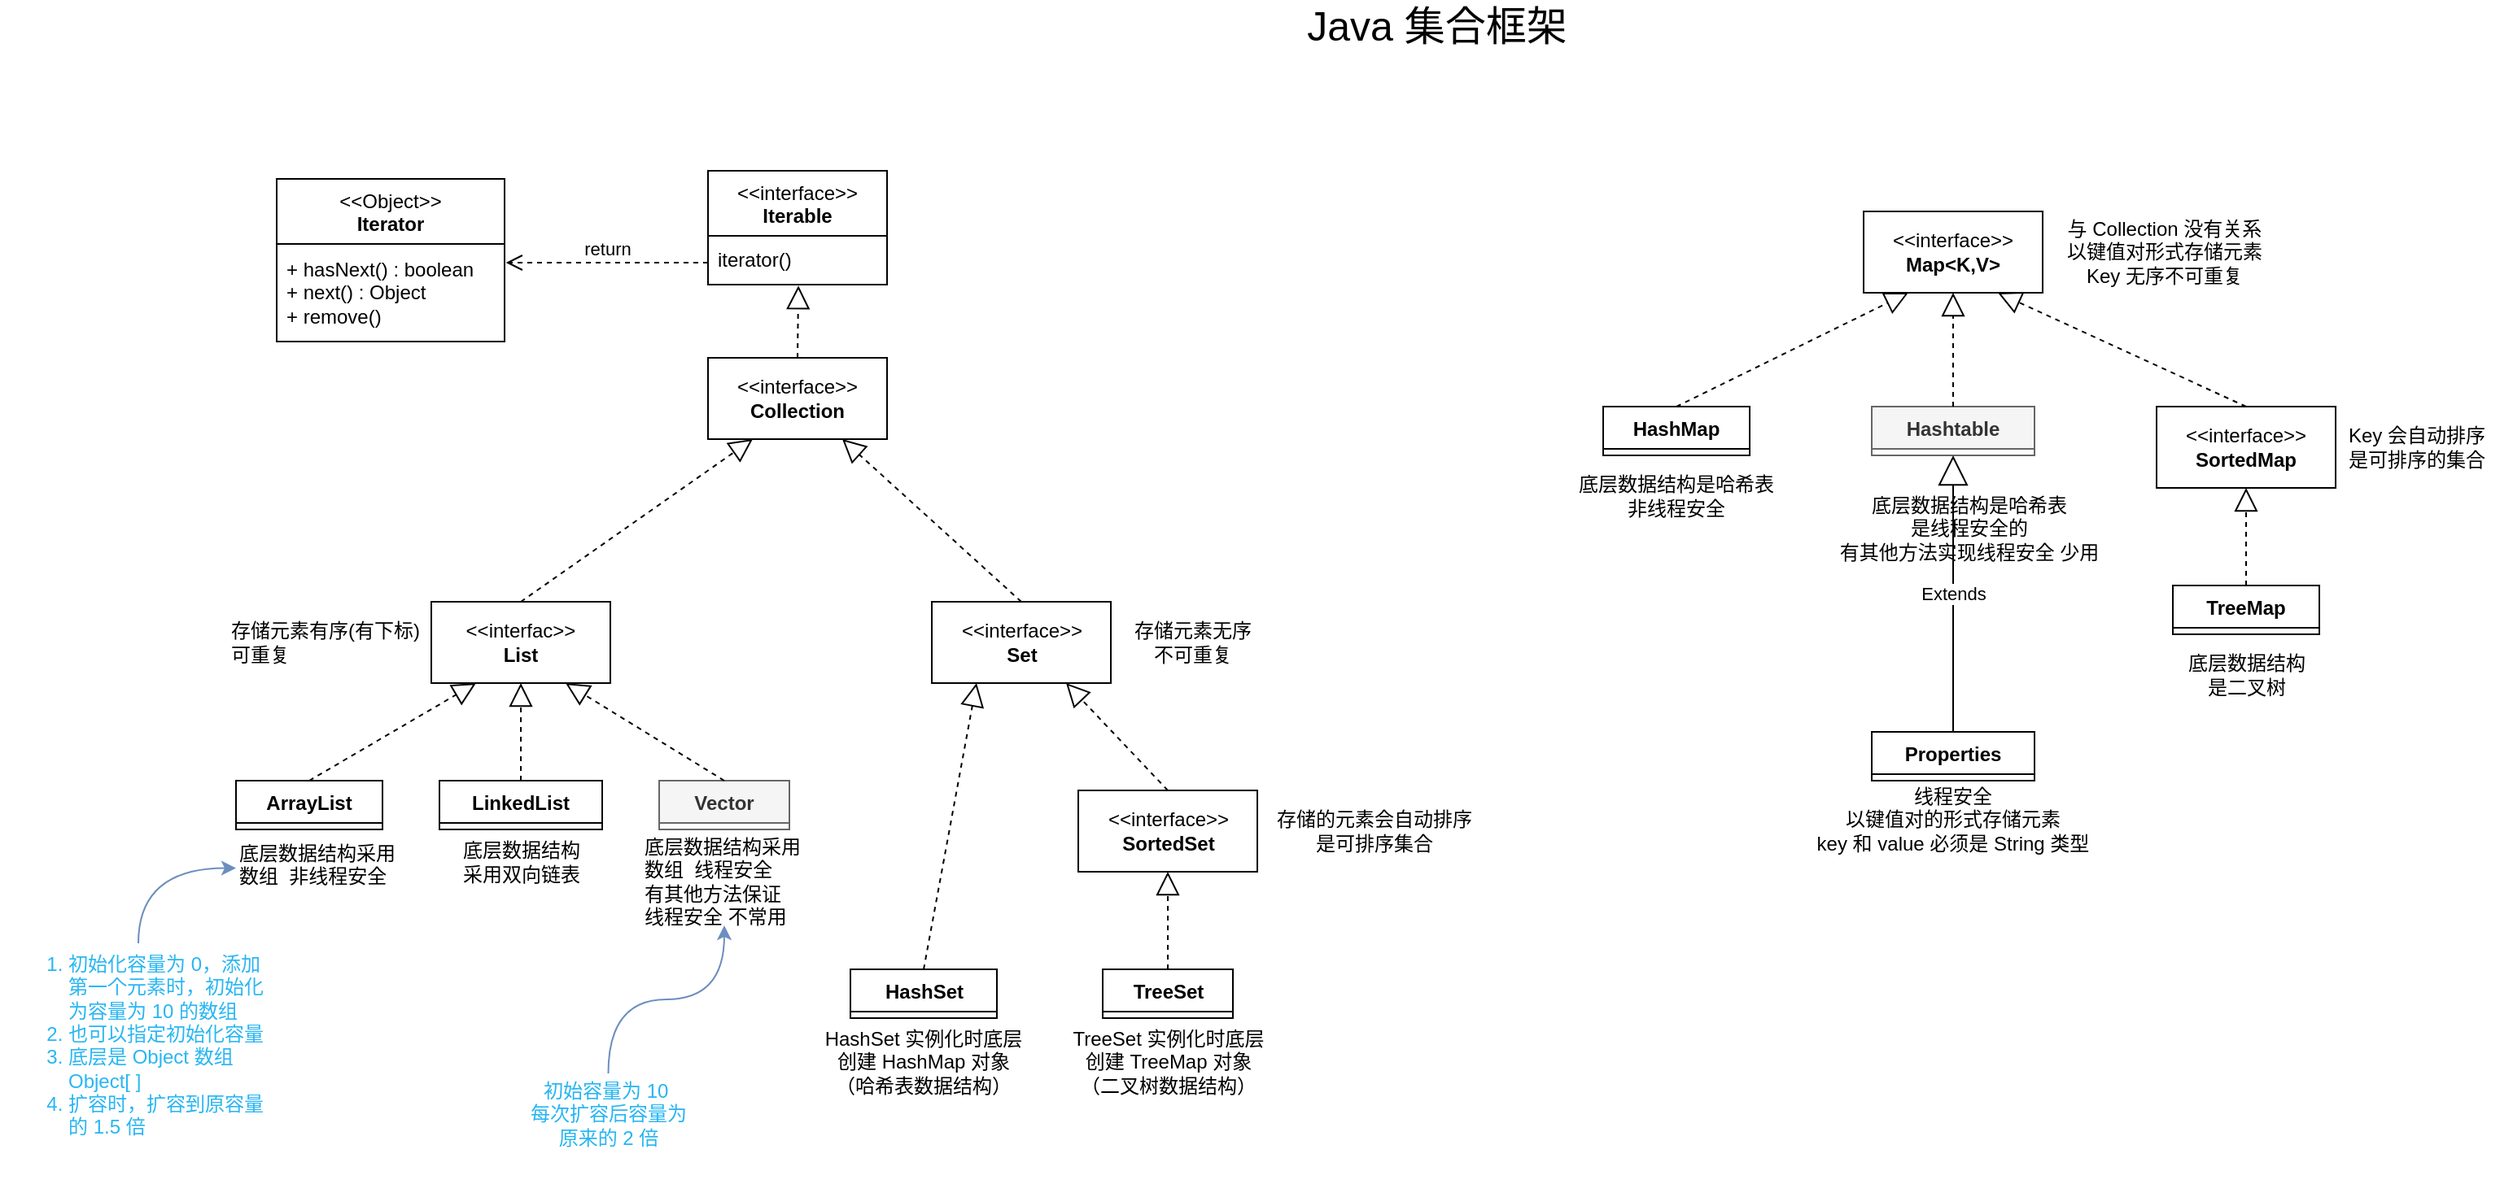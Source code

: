 <mxfile version="21.1.7" type="github">
  <diagram name="第 1 页" id="qJ-X1qhtcwTxbgNXG1Gi">
    <mxGraphModel dx="732" dy="691" grid="1" gridSize="10" guides="1" tooltips="1" connect="1" arrows="1" fold="1" page="1" pageScale="1" pageWidth="1800" pageHeight="1000" math="1" shadow="0">
      <root>
        <mxCell id="0" />
        <mxCell id="1" parent="0" />
        <mxCell id="NKLDn5L9JN7en2WeP7ce-2" value="&amp;lt;&amp;lt;interface&amp;gt;&amp;gt;&lt;br&gt;&lt;b&gt;Collection&lt;br&gt;&lt;/b&gt;" style="html=1;whiteSpace=wrap;" parent="1" vertex="1">
          <mxGeometry x="485" y="370" width="110" height="50" as="geometry" />
        </mxCell>
        <mxCell id="NKLDn5L9JN7en2WeP7ce-3" value="" style="endArrow=block;dashed=1;endFill=0;endSize=12;html=1;rounded=0;exitX=0.5;exitY=0;exitDx=0;exitDy=0;entryX=0.505;entryY=1.02;entryDx=0;entryDy=0;entryPerimeter=0;" parent="1" source="NKLDn5L9JN7en2WeP7ce-2" target="E5FZJGZwCVPtuIH_qCDA-19" edge="1">
          <mxGeometry width="160" relative="1" as="geometry">
            <mxPoint x="575" y="380" as="sourcePoint" />
            <mxPoint x="540" y="330" as="targetPoint" />
          </mxGeometry>
        </mxCell>
        <mxCell id="NKLDn5L9JN7en2WeP7ce-4" value="&amp;lt;&amp;lt;interfac&amp;gt;&amp;gt;&lt;br&gt;&lt;b&gt;List&lt;/b&gt;" style="html=1;whiteSpace=wrap;" parent="1" vertex="1">
          <mxGeometry x="315" y="520" width="110" height="50" as="geometry" />
        </mxCell>
        <mxCell id="NKLDn5L9JN7en2WeP7ce-5" value="" style="endArrow=block;dashed=1;endFill=0;endSize=12;html=1;rounded=0;entryX=0.25;entryY=1;entryDx=0;entryDy=0;exitX=0.5;exitY=0;exitDx=0;exitDy=0;" parent="1" source="NKLDn5L9JN7en2WeP7ce-4" target="NKLDn5L9JN7en2WeP7ce-2" edge="1">
          <mxGeometry width="160" relative="1" as="geometry">
            <mxPoint x="575" y="590" as="sourcePoint" />
            <mxPoint x="735" y="590" as="targetPoint" />
            <Array as="points" />
          </mxGeometry>
        </mxCell>
        <mxCell id="NKLDn5L9JN7en2WeP7ce-6" value="&amp;lt;&amp;lt;interface&amp;gt;&amp;gt;&lt;br&gt;&lt;b&gt;Set&lt;br&gt;&lt;/b&gt;" style="html=1;whiteSpace=wrap;" parent="1" vertex="1">
          <mxGeometry x="622.5" y="520" width="110" height="50" as="geometry" />
        </mxCell>
        <mxCell id="NKLDn5L9JN7en2WeP7ce-7" value="" style="endArrow=block;dashed=1;endFill=0;endSize=12;html=1;rounded=0;entryX=0.75;entryY=1;entryDx=0;entryDy=0;exitX=0.5;exitY=0;exitDx=0;exitDy=0;" parent="1" source="NKLDn5L9JN7en2WeP7ce-6" target="NKLDn5L9JN7en2WeP7ce-2" edge="1">
          <mxGeometry width="160" relative="1" as="geometry">
            <mxPoint x="685" y="490" as="sourcePoint" />
            <mxPoint x="715" y="430" as="targetPoint" />
            <Array as="points" />
          </mxGeometry>
        </mxCell>
        <mxCell id="NKLDn5L9JN7en2WeP7ce-8" value="ArrayList" style="swimlane;fontStyle=1;align=center;verticalAlign=top;childLayout=stackLayout;horizontal=1;startSize=26;horizontalStack=0;resizeParent=1;resizeParentMax=0;resizeLast=0;collapsible=1;marginBottom=0;whiteSpace=wrap;html=1;" parent="1" vertex="1" collapsed="1">
          <mxGeometry x="195" y="630" width="90" height="30" as="geometry">
            <mxRectangle x="440" y="750" width="160" height="86" as="alternateBounds" />
          </mxGeometry>
        </mxCell>
        <mxCell id="NKLDn5L9JN7en2WeP7ce-9" value="+ field: type" style="text;strokeColor=none;fillColor=none;align=left;verticalAlign=top;spacingLeft=4;spacingRight=4;overflow=hidden;rotatable=0;points=[[0,0.5],[1,0.5]];portConstraint=eastwest;whiteSpace=wrap;html=1;" parent="NKLDn5L9JN7en2WeP7ce-8" vertex="1">
          <mxGeometry y="26" width="160" height="26" as="geometry" />
        </mxCell>
        <mxCell id="NKLDn5L9JN7en2WeP7ce-10" value="" style="line;strokeWidth=1;fillColor=none;align=left;verticalAlign=middle;spacingTop=-1;spacingLeft=3;spacingRight=3;rotatable=0;labelPosition=right;points=[];portConstraint=eastwest;strokeColor=inherit;" parent="NKLDn5L9JN7en2WeP7ce-8" vertex="1">
          <mxGeometry y="52" width="160" height="8" as="geometry" />
        </mxCell>
        <mxCell id="NKLDn5L9JN7en2WeP7ce-11" value="+ method(type): type" style="text;strokeColor=none;fillColor=none;align=left;verticalAlign=top;spacingLeft=4;spacingRight=4;overflow=hidden;rotatable=0;points=[[0,0.5],[1,0.5]];portConstraint=eastwest;whiteSpace=wrap;html=1;" parent="NKLDn5L9JN7en2WeP7ce-8" vertex="1">
          <mxGeometry y="60" width="160" height="26" as="geometry" />
        </mxCell>
        <mxCell id="NKLDn5L9JN7en2WeP7ce-12" value="" style="endArrow=block;dashed=1;endFill=0;endSize=12;html=1;rounded=0;exitX=0.5;exitY=0;exitDx=0;exitDy=0;entryX=0.25;entryY=1;entryDx=0;entryDy=0;" parent="1" source="NKLDn5L9JN7en2WeP7ce-8" target="NKLDn5L9JN7en2WeP7ce-4" edge="1">
          <mxGeometry width="160" relative="1" as="geometry">
            <mxPoint x="555" y="470" as="sourcePoint" />
            <mxPoint x="715" y="470" as="targetPoint" />
          </mxGeometry>
        </mxCell>
        <mxCell id="NKLDn5L9JN7en2WeP7ce-13" value="LinkedList" style="swimlane;fontStyle=1;align=center;verticalAlign=top;childLayout=stackLayout;horizontal=1;startSize=26;horizontalStack=0;resizeParent=1;resizeParentMax=0;resizeLast=0;collapsible=1;marginBottom=0;whiteSpace=wrap;html=1;" parent="1" vertex="1" collapsed="1">
          <mxGeometry x="320" y="630" width="100" height="30" as="geometry">
            <mxRectangle x="615" y="750" width="160" height="86" as="alternateBounds" />
          </mxGeometry>
        </mxCell>
        <mxCell id="NKLDn5L9JN7en2WeP7ce-14" value="+ field: type" style="text;strokeColor=none;fillColor=none;align=left;verticalAlign=top;spacingLeft=4;spacingRight=4;overflow=hidden;rotatable=0;points=[[0,0.5],[1,0.5]];portConstraint=eastwest;whiteSpace=wrap;html=1;" parent="NKLDn5L9JN7en2WeP7ce-13" vertex="1">
          <mxGeometry y="26" width="160" height="26" as="geometry" />
        </mxCell>
        <mxCell id="NKLDn5L9JN7en2WeP7ce-15" value="" style="line;strokeWidth=1;fillColor=none;align=left;verticalAlign=middle;spacingTop=-1;spacingLeft=3;spacingRight=3;rotatable=0;labelPosition=right;points=[];portConstraint=eastwest;strokeColor=inherit;" parent="NKLDn5L9JN7en2WeP7ce-13" vertex="1">
          <mxGeometry y="52" width="160" height="8" as="geometry" />
        </mxCell>
        <mxCell id="NKLDn5L9JN7en2WeP7ce-16" value="+ method(type): type" style="text;strokeColor=none;fillColor=none;align=left;verticalAlign=top;spacingLeft=4;spacingRight=4;overflow=hidden;rotatable=0;points=[[0,0.5],[1,0.5]];portConstraint=eastwest;whiteSpace=wrap;html=1;" parent="NKLDn5L9JN7en2WeP7ce-13" vertex="1">
          <mxGeometry y="60" width="160" height="26" as="geometry" />
        </mxCell>
        <mxCell id="NKLDn5L9JN7en2WeP7ce-17" value="" style="endArrow=block;dashed=1;endFill=0;endSize=12;html=1;rounded=0;exitX=0.5;exitY=0;exitDx=0;exitDy=0;entryX=0.5;entryY=1;entryDx=0;entryDy=0;" parent="1" source="NKLDn5L9JN7en2WeP7ce-13" target="NKLDn5L9JN7en2WeP7ce-4" edge="1">
          <mxGeometry width="160" relative="1" as="geometry">
            <mxPoint x="575" y="570" as="sourcePoint" />
            <mxPoint x="395" y="570" as="targetPoint" />
          </mxGeometry>
        </mxCell>
        <mxCell id="NKLDn5L9JN7en2WeP7ce-18" value="HashSet" style="swimlane;fontStyle=1;align=center;verticalAlign=top;childLayout=stackLayout;horizontal=1;startSize=26;horizontalStack=0;resizeParent=1;resizeParentMax=0;resizeLast=0;collapsible=1;marginBottom=0;whiteSpace=wrap;html=1;" parent="1" vertex="1" collapsed="1">
          <mxGeometry x="572.5" y="746" width="90" height="30" as="geometry">
            <mxRectangle x="1030" y="750" width="160" height="86" as="alternateBounds" />
          </mxGeometry>
        </mxCell>
        <mxCell id="NKLDn5L9JN7en2WeP7ce-19" value="+ field: type" style="text;strokeColor=none;fillColor=none;align=left;verticalAlign=top;spacingLeft=4;spacingRight=4;overflow=hidden;rotatable=0;points=[[0,0.5],[1,0.5]];portConstraint=eastwest;whiteSpace=wrap;html=1;" parent="NKLDn5L9JN7en2WeP7ce-18" vertex="1">
          <mxGeometry y="26" width="160" height="26" as="geometry" />
        </mxCell>
        <mxCell id="NKLDn5L9JN7en2WeP7ce-20" value="" style="line;strokeWidth=1;fillColor=none;align=left;verticalAlign=middle;spacingTop=-1;spacingLeft=3;spacingRight=3;rotatable=0;labelPosition=right;points=[];portConstraint=eastwest;strokeColor=inherit;" parent="NKLDn5L9JN7en2WeP7ce-18" vertex="1">
          <mxGeometry y="52" width="160" height="8" as="geometry" />
        </mxCell>
        <mxCell id="NKLDn5L9JN7en2WeP7ce-21" value="+ method(type): type" style="text;strokeColor=none;fillColor=none;align=left;verticalAlign=top;spacingLeft=4;spacingRight=4;overflow=hidden;rotatable=0;points=[[0,0.5],[1,0.5]];portConstraint=eastwest;whiteSpace=wrap;html=1;" parent="NKLDn5L9JN7en2WeP7ce-18" vertex="1">
          <mxGeometry y="60" width="160" height="26" as="geometry" />
        </mxCell>
        <mxCell id="NKLDn5L9JN7en2WeP7ce-22" value="" style="endArrow=block;dashed=1;endFill=0;endSize=12;html=1;rounded=0;exitX=0.5;exitY=0;exitDx=0;exitDy=0;entryX=0.25;entryY=1;entryDx=0;entryDy=0;" parent="1" source="NKLDn5L9JN7en2WeP7ce-18" target="NKLDn5L9JN7en2WeP7ce-6" edge="1">
          <mxGeometry width="160" relative="1" as="geometry">
            <mxPoint x="502.5" y="570" as="sourcePoint" />
            <mxPoint x="662.5" y="570" as="targetPoint" />
          </mxGeometry>
        </mxCell>
        <mxCell id="NKLDn5L9JN7en2WeP7ce-23" value="TreeSet" style="swimlane;fontStyle=1;align=center;verticalAlign=top;childLayout=stackLayout;horizontal=1;startSize=26;horizontalStack=0;resizeParent=1;resizeParentMax=0;resizeLast=0;collapsible=1;marginBottom=0;whiteSpace=wrap;html=1;" parent="1" vertex="1" collapsed="1">
          <mxGeometry x="727.5" y="746" width="80" height="30" as="geometry">
            <mxRectangle x="1205" y="860" width="160" height="86" as="alternateBounds" />
          </mxGeometry>
        </mxCell>
        <mxCell id="NKLDn5L9JN7en2WeP7ce-24" value="+ field: type" style="text;strokeColor=none;fillColor=none;align=left;verticalAlign=top;spacingLeft=4;spacingRight=4;overflow=hidden;rotatable=0;points=[[0,0.5],[1,0.5]];portConstraint=eastwest;whiteSpace=wrap;html=1;" parent="NKLDn5L9JN7en2WeP7ce-23" vertex="1">
          <mxGeometry y="26" width="160" height="26" as="geometry" />
        </mxCell>
        <mxCell id="NKLDn5L9JN7en2WeP7ce-25" value="" style="line;strokeWidth=1;fillColor=none;align=left;verticalAlign=middle;spacingTop=-1;spacingLeft=3;spacingRight=3;rotatable=0;labelPosition=right;points=[];portConstraint=eastwest;strokeColor=inherit;" parent="NKLDn5L9JN7en2WeP7ce-23" vertex="1">
          <mxGeometry y="52" width="160" height="8" as="geometry" />
        </mxCell>
        <mxCell id="NKLDn5L9JN7en2WeP7ce-26" value="+ method(type): type" style="text;strokeColor=none;fillColor=none;align=left;verticalAlign=top;spacingLeft=4;spacingRight=4;overflow=hidden;rotatable=0;points=[[0,0.5],[1,0.5]];portConstraint=eastwest;whiteSpace=wrap;html=1;" parent="NKLDn5L9JN7en2WeP7ce-23" vertex="1">
          <mxGeometry y="60" width="160" height="26" as="geometry" />
        </mxCell>
        <mxCell id="NKLDn5L9JN7en2WeP7ce-27" value="" style="endArrow=block;dashed=1;endFill=0;endSize=12;html=1;rounded=0;exitX=0.5;exitY=0;exitDx=0;exitDy=0;entryX=0.5;entryY=1;entryDx=0;entryDy=0;" parent="1" source="NKLDn5L9JN7en2WeP7ce-23" target="NKLDn5L9JN7en2WeP7ce-28" edge="1">
          <mxGeometry width="160" relative="1" as="geometry">
            <mxPoint x="532.5" y="736" as="sourcePoint" />
            <mxPoint x="842.5" y="766" as="targetPoint" />
          </mxGeometry>
        </mxCell>
        <mxCell id="NKLDn5L9JN7en2WeP7ce-28" value="&amp;lt;&amp;lt;interface&amp;gt;&amp;gt;&lt;br&gt;&lt;b&gt;SortedSet&lt;/b&gt;" style="html=1;whiteSpace=wrap;" parent="1" vertex="1">
          <mxGeometry x="712.5" y="636" width="110" height="50" as="geometry" />
        </mxCell>
        <mxCell id="NKLDn5L9JN7en2WeP7ce-29" value="" style="endArrow=block;dashed=1;endFill=0;endSize=12;html=1;rounded=0;entryX=0.75;entryY=1;entryDx=0;entryDy=0;exitX=0.5;exitY=0;exitDx=0;exitDy=0;" parent="1" source="NKLDn5L9JN7en2WeP7ce-28" target="NKLDn5L9JN7en2WeP7ce-6" edge="1">
          <mxGeometry width="160" relative="1" as="geometry">
            <mxPoint x="472.5" y="590" as="sourcePoint" />
            <mxPoint x="632.5" y="590" as="targetPoint" />
          </mxGeometry>
        </mxCell>
        <mxCell id="NKLDn5L9JN7en2WeP7ce-30" value="&amp;lt;&amp;lt;interface&amp;gt;&amp;gt;&lt;br&gt;&lt;b&gt;Map&amp;lt;K,V&amp;gt;&lt;/b&gt;" style="html=1;whiteSpace=wrap;" parent="1" vertex="1">
          <mxGeometry x="1195" y="280" width="110" height="50" as="geometry" />
        </mxCell>
        <mxCell id="NKLDn5L9JN7en2WeP7ce-31" value="HashMap" style="swimlane;fontStyle=1;align=center;verticalAlign=top;childLayout=stackLayout;horizontal=1;startSize=26;horizontalStack=0;resizeParent=1;resizeParentMax=0;resizeLast=0;collapsible=1;marginBottom=0;whiteSpace=wrap;html=1;" parent="1" vertex="1" collapsed="1">
          <mxGeometry x="1035" y="400" width="90" height="30" as="geometry">
            <mxRectangle x="1550" y="520" width="160" height="86" as="alternateBounds" />
          </mxGeometry>
        </mxCell>
        <mxCell id="NKLDn5L9JN7en2WeP7ce-32" value="+ field: type" style="text;strokeColor=none;fillColor=none;align=left;verticalAlign=top;spacingLeft=4;spacingRight=4;overflow=hidden;rotatable=0;points=[[0,0.5],[1,0.5]];portConstraint=eastwest;whiteSpace=wrap;html=1;" parent="NKLDn5L9JN7en2WeP7ce-31" vertex="1">
          <mxGeometry y="26" width="160" height="26" as="geometry" />
        </mxCell>
        <mxCell id="NKLDn5L9JN7en2WeP7ce-33" value="" style="line;strokeWidth=1;fillColor=none;align=left;verticalAlign=middle;spacingTop=-1;spacingLeft=3;spacingRight=3;rotatable=0;labelPosition=right;points=[];portConstraint=eastwest;strokeColor=inherit;" parent="NKLDn5L9JN7en2WeP7ce-31" vertex="1">
          <mxGeometry y="52" width="160" height="8" as="geometry" />
        </mxCell>
        <mxCell id="NKLDn5L9JN7en2WeP7ce-34" value="+ method(type): type" style="text;strokeColor=none;fillColor=none;align=left;verticalAlign=top;spacingLeft=4;spacingRight=4;overflow=hidden;rotatable=0;points=[[0,0.5],[1,0.5]];portConstraint=eastwest;whiteSpace=wrap;html=1;" parent="NKLDn5L9JN7en2WeP7ce-31" vertex="1">
          <mxGeometry y="60" width="160" height="26" as="geometry" />
        </mxCell>
        <mxCell id="NKLDn5L9JN7en2WeP7ce-35" value="" style="endArrow=block;dashed=1;endFill=0;endSize=12;html=1;rounded=0;exitX=0.5;exitY=0;exitDx=0;exitDy=0;entryX=0.25;entryY=1;entryDx=0;entryDy=0;" parent="1" source="NKLDn5L9JN7en2WeP7ce-31" target="NKLDn5L9JN7en2WeP7ce-30" edge="1">
          <mxGeometry width="160" relative="1" as="geometry">
            <mxPoint x="1185" y="420" as="sourcePoint" />
            <mxPoint x="1240" y="330" as="targetPoint" />
          </mxGeometry>
        </mxCell>
        <mxCell id="NKLDn5L9JN7en2WeP7ce-36" value="TreeMap" style="swimlane;fontStyle=1;align=center;verticalAlign=top;childLayout=stackLayout;horizontal=1;startSize=26;horizontalStack=0;resizeParent=1;resizeParentMax=0;resizeLast=0;collapsible=1;marginBottom=0;whiteSpace=wrap;html=1;" parent="1" vertex="1" collapsed="1">
          <mxGeometry x="1385" y="510" width="90" height="30" as="geometry">
            <mxRectangle x="2095" y="670" width="160" height="86" as="alternateBounds" />
          </mxGeometry>
        </mxCell>
        <mxCell id="NKLDn5L9JN7en2WeP7ce-37" value="+ field: type" style="text;strokeColor=none;fillColor=none;align=left;verticalAlign=top;spacingLeft=4;spacingRight=4;overflow=hidden;rotatable=0;points=[[0,0.5],[1,0.5]];portConstraint=eastwest;whiteSpace=wrap;html=1;" parent="NKLDn5L9JN7en2WeP7ce-36" vertex="1">
          <mxGeometry y="26" width="160" height="26" as="geometry" />
        </mxCell>
        <mxCell id="NKLDn5L9JN7en2WeP7ce-38" value="" style="line;strokeWidth=1;fillColor=none;align=left;verticalAlign=middle;spacingTop=-1;spacingLeft=3;spacingRight=3;rotatable=0;labelPosition=right;points=[];portConstraint=eastwest;strokeColor=inherit;" parent="NKLDn5L9JN7en2WeP7ce-36" vertex="1">
          <mxGeometry y="52" width="160" height="8" as="geometry" />
        </mxCell>
        <mxCell id="NKLDn5L9JN7en2WeP7ce-39" value="+ method(type): type" style="text;strokeColor=none;fillColor=none;align=left;verticalAlign=top;spacingLeft=4;spacingRight=4;overflow=hidden;rotatable=0;points=[[0,0.5],[1,0.5]];portConstraint=eastwest;whiteSpace=wrap;html=1;" parent="NKLDn5L9JN7en2WeP7ce-36" vertex="1">
          <mxGeometry y="60" width="160" height="26" as="geometry" />
        </mxCell>
        <mxCell id="NKLDn5L9JN7en2WeP7ce-40" value="" style="endArrow=block;dashed=1;endFill=0;endSize=12;html=1;rounded=0;entryX=0.5;entryY=1;entryDx=0;entryDy=0;exitX=0.5;exitY=0;exitDx=0;exitDy=0;" parent="1" source="NKLDn5L9JN7en2WeP7ce-36" target="NKLDn5L9JN7en2WeP7ce-56" edge="1">
          <mxGeometry width="160" relative="1" as="geometry">
            <mxPoint x="1185" y="470" as="sourcePoint" />
            <mxPoint x="1345" y="470" as="targetPoint" />
          </mxGeometry>
        </mxCell>
        <mxCell id="NKLDn5L9JN7en2WeP7ce-41" value="Vector" style="swimlane;fontStyle=1;align=center;verticalAlign=top;childLayout=stackLayout;horizontal=1;startSize=26;horizontalStack=0;resizeParent=1;resizeParentMax=0;resizeLast=0;collapsible=1;marginBottom=0;whiteSpace=wrap;html=1;fillColor=#f5f5f5;fontColor=#333333;strokeColor=#666666;" parent="1" vertex="1" collapsed="1">
          <mxGeometry x="455" y="630" width="80" height="30" as="geometry">
            <mxRectangle x="790" y="750" width="160" height="86" as="alternateBounds" />
          </mxGeometry>
        </mxCell>
        <mxCell id="NKLDn5L9JN7en2WeP7ce-42" value="+ field: type" style="text;strokeColor=#666666;fillColor=#f5f5f5;align=left;verticalAlign=top;spacingLeft=4;spacingRight=4;overflow=hidden;rotatable=0;points=[[0,0.5],[1,0.5]];portConstraint=eastwest;whiteSpace=wrap;html=1;fontColor=#333333;" parent="NKLDn5L9JN7en2WeP7ce-41" vertex="1">
          <mxGeometry y="26" width="160" height="26" as="geometry" />
        </mxCell>
        <mxCell id="NKLDn5L9JN7en2WeP7ce-43" value="" style="line;strokeWidth=1;fillColor=#f5f5f5;align=left;verticalAlign=middle;spacingTop=-1;spacingLeft=3;spacingRight=3;rotatable=0;labelPosition=right;points=[];portConstraint=eastwest;strokeColor=#666666;fontColor=#333333;" parent="NKLDn5L9JN7en2WeP7ce-41" vertex="1">
          <mxGeometry y="52" width="160" height="8" as="geometry" />
        </mxCell>
        <mxCell id="NKLDn5L9JN7en2WeP7ce-44" value="+ method(type): type" style="text;strokeColor=#666666;fillColor=#f5f5f5;align=left;verticalAlign=top;spacingLeft=4;spacingRight=4;overflow=hidden;rotatable=0;points=[[0,0.5],[1,0.5]];portConstraint=eastwest;whiteSpace=wrap;html=1;fontColor=#333333;" parent="NKLDn5L9JN7en2WeP7ce-41" vertex="1">
          <mxGeometry y="60" width="160" height="26" as="geometry" />
        </mxCell>
        <mxCell id="NKLDn5L9JN7en2WeP7ce-45" value="" style="endArrow=block;dashed=1;endFill=0;endSize=12;html=1;rounded=0;entryX=0.75;entryY=1;entryDx=0;entryDy=0;exitX=0.5;exitY=0;exitDx=0;exitDy=0;" parent="1" source="NKLDn5L9JN7en2WeP7ce-41" target="NKLDn5L9JN7en2WeP7ce-4" edge="1">
          <mxGeometry width="160" relative="1" as="geometry">
            <mxPoint x="535" y="720" as="sourcePoint" />
            <mxPoint x="695" y="720" as="targetPoint" />
          </mxGeometry>
        </mxCell>
        <mxCell id="NKLDn5L9JN7en2WeP7ce-46" value="Hashtable" style="swimlane;fontStyle=1;align=center;verticalAlign=top;childLayout=stackLayout;horizontal=1;startSize=26;horizontalStack=0;resizeParent=1;resizeParentMax=0;resizeLast=0;collapsible=1;marginBottom=0;whiteSpace=wrap;html=1;fillColor=#f5f5f5;strokeColor=#666666;fontColor=#333333;" parent="1" vertex="1" collapsed="1">
          <mxGeometry x="1200" y="400" width="100" height="30" as="geometry">
            <mxRectangle x="1845" y="520" width="160" height="86" as="alternateBounds" />
          </mxGeometry>
        </mxCell>
        <mxCell id="NKLDn5L9JN7en2WeP7ce-47" value="+ field: type" style="text;strokeColor=#666666;fillColor=#f5f5f5;align=left;verticalAlign=top;spacingLeft=4;spacingRight=4;overflow=hidden;rotatable=0;points=[[0,0.5],[1,0.5]];portConstraint=eastwest;whiteSpace=wrap;html=1;fontColor=#333333;" parent="NKLDn5L9JN7en2WeP7ce-46" vertex="1">
          <mxGeometry y="26" width="160" height="26" as="geometry" />
        </mxCell>
        <mxCell id="NKLDn5L9JN7en2WeP7ce-48" value="" style="line;strokeWidth=1;fillColor=#f5f5f5;align=left;verticalAlign=middle;spacingTop=-1;spacingLeft=3;spacingRight=3;rotatable=0;labelPosition=right;points=[];portConstraint=eastwest;strokeColor=#666666;fontColor=#333333;" parent="NKLDn5L9JN7en2WeP7ce-46" vertex="1">
          <mxGeometry y="52" width="160" height="8" as="geometry" />
        </mxCell>
        <mxCell id="NKLDn5L9JN7en2WeP7ce-49" value="+ method(type): type" style="text;strokeColor=#666666;fillColor=#f5f5f5;align=left;verticalAlign=top;spacingLeft=4;spacingRight=4;overflow=hidden;rotatable=0;points=[[0,0.5],[1,0.5]];portConstraint=eastwest;whiteSpace=wrap;html=1;fontColor=#333333;" parent="NKLDn5L9JN7en2WeP7ce-46" vertex="1">
          <mxGeometry y="60" width="160" height="26" as="geometry" />
        </mxCell>
        <mxCell id="NKLDn5L9JN7en2WeP7ce-50" value="" style="endArrow=block;dashed=1;endFill=0;endSize=12;html=1;rounded=0;entryX=0.5;entryY=1;entryDx=0;entryDy=0;exitX=0.5;exitY=0;exitDx=0;exitDy=0;" parent="1" source="NKLDn5L9JN7en2WeP7ce-46" target="NKLDn5L9JN7en2WeP7ce-30" edge="1">
          <mxGeometry width="160" relative="1" as="geometry">
            <mxPoint x="1135" y="430" as="sourcePoint" />
            <mxPoint x="1295" y="430" as="targetPoint" />
          </mxGeometry>
        </mxCell>
        <mxCell id="NKLDn5L9JN7en2WeP7ce-51" value="Properties" style="swimlane;fontStyle=1;align=center;verticalAlign=top;childLayout=stackLayout;horizontal=1;startSize=26;horizontalStack=0;resizeParent=1;resizeParentMax=0;resizeLast=0;collapsible=1;marginBottom=0;whiteSpace=wrap;html=1;" parent="1" vertex="1" collapsed="1">
          <mxGeometry x="1200" y="600" width="100" height="30" as="geometry">
            <mxRectangle x="1845" y="670" width="160" height="86" as="alternateBounds" />
          </mxGeometry>
        </mxCell>
        <mxCell id="NKLDn5L9JN7en2WeP7ce-52" value="+ field: type" style="text;strokeColor=none;fillColor=none;align=left;verticalAlign=top;spacingLeft=4;spacingRight=4;overflow=hidden;rotatable=0;points=[[0,0.5],[1,0.5]];portConstraint=eastwest;whiteSpace=wrap;html=1;" parent="NKLDn5L9JN7en2WeP7ce-51" vertex="1">
          <mxGeometry y="26" width="160" height="26" as="geometry" />
        </mxCell>
        <mxCell id="NKLDn5L9JN7en2WeP7ce-53" value="" style="line;strokeWidth=1;fillColor=none;align=left;verticalAlign=middle;spacingTop=-1;spacingLeft=3;spacingRight=3;rotatable=0;labelPosition=right;points=[];portConstraint=eastwest;strokeColor=inherit;" parent="NKLDn5L9JN7en2WeP7ce-51" vertex="1">
          <mxGeometry y="52" width="160" height="8" as="geometry" />
        </mxCell>
        <mxCell id="NKLDn5L9JN7en2WeP7ce-54" value="+ method(type): type" style="text;strokeColor=none;fillColor=none;align=left;verticalAlign=top;spacingLeft=4;spacingRight=4;overflow=hidden;rotatable=0;points=[[0,0.5],[1,0.5]];portConstraint=eastwest;whiteSpace=wrap;html=1;" parent="NKLDn5L9JN7en2WeP7ce-51" vertex="1">
          <mxGeometry y="60" width="160" height="26" as="geometry" />
        </mxCell>
        <mxCell id="NKLDn5L9JN7en2WeP7ce-55" value="Extends" style="endArrow=block;endSize=16;endFill=0;html=1;rounded=0;exitX=0.5;exitY=0;exitDx=0;exitDy=0;entryX=0.5;entryY=1;entryDx=0;entryDy=0;" parent="1" source="NKLDn5L9JN7en2WeP7ce-51" target="NKLDn5L9JN7en2WeP7ce-46" edge="1">
          <mxGeometry width="160" relative="1" as="geometry">
            <mxPoint x="1405" y="430" as="sourcePoint" />
            <mxPoint x="1245" y="500" as="targetPoint" />
          </mxGeometry>
        </mxCell>
        <mxCell id="NKLDn5L9JN7en2WeP7ce-56" value="&amp;lt;&amp;lt;interface&amp;gt;&amp;gt;&lt;br&gt;&lt;b&gt;SortedMap&lt;/b&gt;" style="html=1;whiteSpace=wrap;" parent="1" vertex="1">
          <mxGeometry x="1375" y="400" width="110" height="50" as="geometry" />
        </mxCell>
        <mxCell id="NKLDn5L9JN7en2WeP7ce-57" value="" style="endArrow=block;dashed=1;endFill=0;endSize=12;html=1;rounded=0;entryX=0.75;entryY=1;entryDx=0;entryDy=0;exitX=0.5;exitY=0;exitDx=0;exitDy=0;" parent="1" source="NKLDn5L9JN7en2WeP7ce-56" target="NKLDn5L9JN7en2WeP7ce-30" edge="1">
          <mxGeometry width="160" relative="1" as="geometry">
            <mxPoint x="1205" y="460" as="sourcePoint" />
            <mxPoint x="1365" y="460" as="targetPoint" />
          </mxGeometry>
        </mxCell>
        <mxCell id="NKLDn5L9JN7en2WeP7ce-58" value="&lt;span style=&quot;background-color: initial;&quot;&gt;底层数据结构采用数组&amp;nbsp;&amp;nbsp;&lt;/span&gt;&lt;span style=&quot;background-color: initial;&quot;&gt;非线程安全&lt;br&gt;&lt;br&gt;&lt;br&gt;&lt;br&gt;&lt;/span&gt;" style="text;html=1;strokeColor=none;fillColor=none;align=left;verticalAlign=middle;whiteSpace=wrap;rounded=0;" parent="1" vertex="1">
          <mxGeometry x="195" y="665" width="100" height="75" as="geometry" />
        </mxCell>
        <mxCell id="NKLDn5L9JN7en2WeP7ce-59" value="底层数据结构采用双向链表" style="text;html=1;strokeColor=none;fillColor=none;align=center;verticalAlign=middle;whiteSpace=wrap;rounded=0;" parent="1" vertex="1">
          <mxGeometry x="327.5" y="665" width="85" height="30" as="geometry" />
        </mxCell>
        <mxCell id="NKLDn5L9JN7en2WeP7ce-60" value="&lt;div style=&quot;text-align: left;&quot;&gt;&lt;span style=&quot;background-color: initial;&quot;&gt;底层数据结构采用数组&amp;nbsp; 线程安全&lt;/span&gt;&lt;/div&gt;&lt;div style=&quot;text-align: left;&quot;&gt;&lt;span style=&quot;background-color: initial;&quot;&gt;有其他方法保证&lt;/span&gt;&lt;/div&gt;&lt;div style=&quot;text-align: left;&quot;&gt;&lt;span style=&quot;background-color: initial;&quot;&gt;线程安全 不常用&lt;/span&gt;&lt;/div&gt;" style="text;html=1;strokeColor=none;fillColor=none;align=center;verticalAlign=middle;whiteSpace=wrap;rounded=0;" parent="1" vertex="1">
          <mxGeometry x="445" y="665" width="100" height="54" as="geometry" />
        </mxCell>
        <mxCell id="NKLDn5L9JN7en2WeP7ce-61" value="存储元素有序(有下标)可重复&amp;nbsp;" style="text;html=1;strokeColor=none;fillColor=none;align=left;verticalAlign=middle;whiteSpace=wrap;rounded=0;" parent="1" vertex="1">
          <mxGeometry x="190" y="520" width="125" height="50" as="geometry" />
        </mxCell>
        <mxCell id="NKLDn5L9JN7en2WeP7ce-62" value="存储元素无序不可重复" style="text;html=1;strokeColor=none;fillColor=none;align=center;verticalAlign=middle;whiteSpace=wrap;rounded=0;" parent="1" vertex="1">
          <mxGeometry x="742.5" y="530" width="80" height="30" as="geometry" />
        </mxCell>
        <mxCell id="NKLDn5L9JN7en2WeP7ce-63" value="HashSet 实例化时底层创建 HashMap 对象&lt;br&gt;（哈希表数据结构）" style="text;html=1;strokeColor=none;fillColor=none;align=center;verticalAlign=middle;whiteSpace=wrap;rounded=0;" parent="1" vertex="1">
          <mxGeometry x="555" y="776" width="125" height="54" as="geometry" />
        </mxCell>
        <mxCell id="NKLDn5L9JN7en2WeP7ce-64" value="TreeSet 实例化时底层创建 TreeMap 对象&lt;br&gt;（二叉树数据结构）" style="text;html=1;strokeColor=none;fillColor=none;align=center;verticalAlign=middle;whiteSpace=wrap;rounded=0;" parent="1" vertex="1">
          <mxGeometry x="702.5" y="772" width="130" height="62" as="geometry" />
        </mxCell>
        <mxCell id="NKLDn5L9JN7en2WeP7ce-65" value="&lt;font style=&quot;font-size: 25px;&quot;&gt;Java 集合框架&lt;/font&gt;" style="text;html=1;strokeColor=none;fillColor=none;align=center;verticalAlign=middle;whiteSpace=wrap;rounded=0;" parent="1" vertex="1">
          <mxGeometry x="832.5" y="150" width="200" height="30" as="geometry" />
        </mxCell>
        <mxCell id="NKLDn5L9JN7en2WeP7ce-66" value="存储的元素会自动排序&lt;br&gt;是可排序集合" style="text;html=1;strokeColor=none;fillColor=none;align=center;verticalAlign=middle;whiteSpace=wrap;rounded=0;" parent="1" vertex="1">
          <mxGeometry x="832.5" y="639" width="122.5" height="44" as="geometry" />
        </mxCell>
        <mxCell id="NKLDn5L9JN7en2WeP7ce-67" value="与 Collection 没有关系&lt;br&gt;以键值对形式存储元素&lt;br&gt;Key 无序不可重复" style="text;html=1;strokeColor=none;fillColor=none;align=center;verticalAlign=middle;whiteSpace=wrap;rounded=0;" parent="1" vertex="1">
          <mxGeometry x="1305" y="285" width="150" height="40" as="geometry" />
        </mxCell>
        <mxCell id="NKLDn5L9JN7en2WeP7ce-68" value="底层数据结构是哈希表&lt;br&gt;非线程安全" style="text;html=1;strokeColor=none;fillColor=none;align=center;verticalAlign=middle;whiteSpace=wrap;rounded=0;" parent="1" vertex="1">
          <mxGeometry x="1015" y="440" width="130" height="30" as="geometry" />
        </mxCell>
        <mxCell id="NKLDn5L9JN7en2WeP7ce-69" value="底层数据结构是哈希表&lt;br&gt;是线程安全的&lt;br&gt;有其他方法实现线程安全 少用" style="text;html=1;strokeColor=none;fillColor=none;align=center;verticalAlign=middle;whiteSpace=wrap;rounded=0;" parent="1" vertex="1">
          <mxGeometry x="1175" y="460" width="170" height="30" as="geometry" />
        </mxCell>
        <mxCell id="NKLDn5L9JN7en2WeP7ce-70" value="Key 会自动排序&lt;br&gt;是可排序的集合" style="text;html=1;strokeColor=none;fillColor=none;align=center;verticalAlign=middle;whiteSpace=wrap;rounded=0;" parent="1" vertex="1">
          <mxGeometry x="1485" y="410" width="100" height="30" as="geometry" />
        </mxCell>
        <mxCell id="NKLDn5L9JN7en2WeP7ce-71" value="底层数据结构是二叉树" style="text;html=1;strokeColor=none;fillColor=none;align=center;verticalAlign=middle;whiteSpace=wrap;rounded=0;" parent="1" vertex="1">
          <mxGeometry x="1387.5" y="550" width="85" height="30" as="geometry" />
        </mxCell>
        <mxCell id="NKLDn5L9JN7en2WeP7ce-72" value="线程安全&lt;br&gt;以键值对的形式存储元素&lt;br&gt;key 和 value 必须是 String 类型" style="text;html=1;strokeColor=none;fillColor=none;align=center;verticalAlign=middle;whiteSpace=wrap;rounded=0;" parent="1" vertex="1">
          <mxGeometry x="1161.25" y="622" width="177.5" height="64" as="geometry" />
        </mxCell>
        <mxCell id="E5FZJGZwCVPtuIH_qCDA-18" value="&amp;lt;&amp;lt;interface&amp;gt;&amp;gt;&lt;br style=&quot;border-color: var(--border-color);&quot;&gt;&lt;b style=&quot;border-color: var(--border-color);&quot;&gt;Iterable&lt;/b&gt;" style="swimlane;fontStyle=0;align=center;verticalAlign=top;childLayout=stackLayout;horizontal=1;startSize=40;horizontalStack=0;resizeParent=1;resizeParentMax=0;resizeLast=0;collapsible=0;marginBottom=0;html=1;whiteSpace=wrap;" vertex="1" parent="1">
          <mxGeometry x="485" y="255" width="110" height="70" as="geometry" />
        </mxCell>
        <mxCell id="E5FZJGZwCVPtuIH_qCDA-19" value="iterator()" style="text;html=1;strokeColor=none;fillColor=none;align=left;verticalAlign=middle;spacingLeft=4;spacingRight=4;overflow=hidden;rotatable=0;points=[[0,0.5],[1,0.5]];portConstraint=eastwest;whiteSpace=wrap;" vertex="1" parent="E5FZJGZwCVPtuIH_qCDA-18">
          <mxGeometry y="40" width="110" height="30" as="geometry" />
        </mxCell>
        <mxCell id="E5FZJGZwCVPtuIH_qCDA-22" value="return" style="html=1;verticalAlign=bottom;endArrow=open;dashed=1;endSize=8;edgeStyle=elbowEdgeStyle;elbow=vertical;curved=0;rounded=0;entryX=1.006;entryY=0.191;entryDx=0;entryDy=0;entryPerimeter=0;" edge="1" parent="1" source="E5FZJGZwCVPtuIH_qCDA-19" target="E5FZJGZwCVPtuIH_qCDA-25">
          <mxGeometry relative="1" as="geometry">
            <mxPoint x="425" y="304.86" as="sourcePoint" />
            <mxPoint x="310" y="320" as="targetPoint" />
          </mxGeometry>
        </mxCell>
        <mxCell id="E5FZJGZwCVPtuIH_qCDA-24" value="&amp;lt;&amp;lt;Object&amp;gt;&amp;gt;&lt;br&gt;&lt;b&gt;Iterator&lt;/b&gt;" style="swimlane;fontStyle=0;align=center;verticalAlign=top;childLayout=stackLayout;horizontal=1;startSize=40;horizontalStack=0;resizeParent=1;resizeParentMax=0;resizeLast=0;collapsible=0;marginBottom=0;html=1;whiteSpace=wrap;" vertex="1" parent="1">
          <mxGeometry x="220" y="260" width="140" height="100" as="geometry" />
        </mxCell>
        <mxCell id="E5FZJGZwCVPtuIH_qCDA-25" value="+ hasNext() : boolean&lt;br&gt;+ next() : Object&lt;br&gt;+ remove()" style="text;html=1;strokeColor=none;fillColor=none;align=left;verticalAlign=middle;spacingLeft=4;spacingRight=4;overflow=hidden;rotatable=0;points=[[0,0.5],[1,0.5]];portConstraint=eastwest;whiteSpace=wrap;" vertex="1" parent="E5FZJGZwCVPtuIH_qCDA-24">
          <mxGeometry y="40" width="140" height="60" as="geometry" />
        </mxCell>
        <mxCell id="E5FZJGZwCVPtuIH_qCDA-29" style="edgeStyle=orthogonalEdgeStyle;orthogonalLoop=1;jettySize=auto;html=1;exitX=0.5;exitY=0;exitDx=0;exitDy=0;entryX=0;entryY=0.25;entryDx=0;entryDy=0;fontColor=#29b6f2;curved=1;fillColor=#dae8fc;strokeColor=#6c8ebf;" edge="1" parent="1" source="E5FZJGZwCVPtuIH_qCDA-26" target="NKLDn5L9JN7en2WeP7ce-58">
          <mxGeometry relative="1" as="geometry" />
        </mxCell>
        <mxCell id="E5FZJGZwCVPtuIH_qCDA-26" value="&lt;ol&gt;&lt;li&gt;初始化容量为 0，添加第一个元素时，初始化为容量为 10 的数组&lt;/li&gt;&lt;li&gt;也可以指定初始化容量&lt;/li&gt;&lt;li&gt;&lt;span style=&quot;&quot;&gt;底层是 Object 数组 Object[ ]&lt;/span&gt;&lt;/li&gt;&lt;li&gt;&lt;span style=&quot;&quot;&gt;扩容时，扩容到原容量的 1.5 倍&lt;/span&gt;&lt;/li&gt;&lt;/ol&gt;&lt;div&gt;&lt;br&gt;&lt;/div&gt;" style="text;html=1;align=left;verticalAlign=middle;whiteSpace=wrap;rounded=1;fontColor=#29b6f2;" vertex="1" parent="1">
          <mxGeometry x="50" y="730" width="170" height="140" as="geometry" />
        </mxCell>
        <mxCell id="E5FZJGZwCVPtuIH_qCDA-34" style="edgeStyle=orthogonalEdgeStyle;orthogonalLoop=1;jettySize=auto;html=1;entryX=0.5;entryY=1;entryDx=0;entryDy=0;curved=1;fillColor=#dae8fc;strokeColor=#6c8ebf;" edge="1" parent="1" source="E5FZJGZwCVPtuIH_qCDA-33" target="NKLDn5L9JN7en2WeP7ce-60">
          <mxGeometry relative="1" as="geometry" />
        </mxCell>
        <mxCell id="E5FZJGZwCVPtuIH_qCDA-33" value="初始容量为 10&amp;nbsp;&lt;br&gt;每次扩容后容量为原来的 2 倍" style="text;html=1;strokeColor=none;fillColor=none;align=center;verticalAlign=middle;whiteSpace=wrap;rounded=0;fontColor=#26b5f2;labelBackgroundColor=none;" vertex="1" parent="1">
          <mxGeometry x="370" y="810" width="107.5" height="50" as="geometry" />
        </mxCell>
      </root>
    </mxGraphModel>
  </diagram>
</mxfile>
